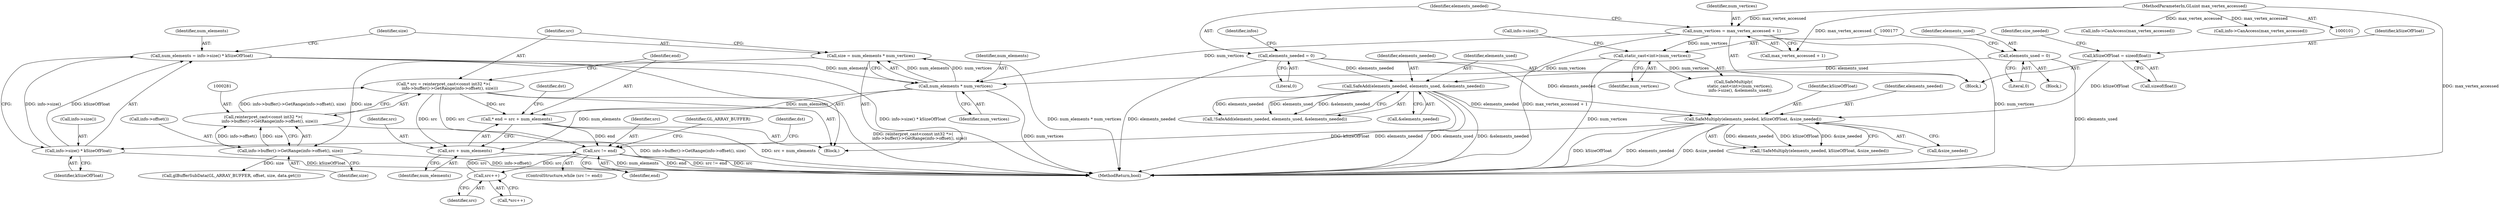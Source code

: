 digraph "0_Chrome_c13e1da62b5f5f0e6fe8c1f769a5a28415415244_2@pointer" {
"1000278" [label="(Call,* src = reinterpret_cast<const int32 *>(\n          info->buffer()->GetRange(info->offset(), size)))"];
"1000280" [label="(Call,reinterpret_cast<const int32 *>(\n          info->buffer()->GetRange(info->offset(), size)))"];
"1000282" [label="(Call,info->buffer()->GetRange(info->offset(), size))"];
"1000271" [label="(Call,size = num_elements * num_vertices)"];
"1000273" [label="(Call,num_elements * num_vertices)"];
"1000265" [label="(Call,num_elements = info->size() * kSizeOfFloat)"];
"1000267" [label="(Call,info->size() * kSizeOfFloat)"];
"1000205" [label="(Call,SafeMultiply(elements_needed, kSizeOfFloat, &size_needed))"];
"1000183" [label="(Call,SafeAdd(elements_needed, elements_used, &elements_needed))"];
"1000130" [label="(Call,elements_needed = 0)"];
"1000169" [label="(Call,elements_used = 0)"];
"1000195" [label="(Call,kSizeOfFloat = sizeof(float))"];
"1000176" [label="(Call,static_cast<int>(num_vertices))"];
"1000124" [label="(Call,num_vertices = max_vertex_accessed + 1)"];
"1000102" [label="(MethodParameterIn,GLuint max_vertex_accessed)"];
"1000286" [label="(Call,* end = src + num_elements)"];
"1000296" [label="(Call,src != end)"];
"1000308" [label="(Call,src++)"];
"1000288" [label="(Call,src + num_elements)"];
"1000185" [label="(Identifier,elements_used)"];
"1000268" [label="(Call,info->size())"];
"1000135" [label="(Identifier,infos)"];
"1000263" [label="(Block,)"];
"1000274" [label="(Identifier,num_elements)"];
"1000104" [label="(Block,)"];
"1000197" [label="(Call,sizeof(float))"];
"1000288" [label="(Call,src + num_elements)"];
"1000273" [label="(Call,num_elements * num_vertices)"];
"1000269" [label="(Identifier,kSizeOfFloat)"];
"1000272" [label="(Identifier,size)"];
"1000295" [label="(ControlStructure,while (src != end))"];
"1000298" [label="(Identifier,end)"];
"1000311" [label="(Call,glBufferSubData(GL_ARRAY_BUFFER, offset, size, data.get()))"];
"1000265" [label="(Call,num_elements = info->size() * kSizeOfFloat)"];
"1000175" [label="(Call,SafeMultiply(\n          static_cast<int>(num_vertices),\n          info->size(), &elements_used))"];
"1000201" [label="(Identifier,size_needed)"];
"1000132" [label="(Literal,0)"];
"1000279" [label="(Identifier,src)"];
"1000162" [label="(Call,info->CanAccess(max_vertex_accessed))"];
"1000303" [label="(Identifier,dst)"];
"1000280" [label="(Call,reinterpret_cast<const int32 *>(\n          info->buffer()->GetRange(info->offset(), size)))"];
"1000176" [label="(Call,static_cast<int>(num_vertices))"];
"1000271" [label="(Call,size = num_elements * num_vertices)"];
"1000130" [label="(Call,elements_needed = 0)"];
"1000266" [label="(Identifier,num_elements)"];
"1000204" [label="(Call,!SafeMultiply(elements_needed, kSizeOfFloat, &size_needed))"];
"1000286" [label="(Call,* end = src + num_elements)"];
"1000169" [label="(Call,elements_used = 0)"];
"1000179" [label="(Call,info->size())"];
"1000297" [label="(Identifier,src)"];
"1000125" [label="(Identifier,num_vertices)"];
"1000334" [label="(MethodReturn,bool)"];
"1000296" [label="(Call,src != end)"];
"1000170" [label="(Identifier,elements_used)"];
"1000275" [label="(Identifier,num_vertices)"];
"1000283" [label="(Call,info->offset())"];
"1000309" [label="(Identifier,src)"];
"1000167" [label="(Block,)"];
"1000205" [label="(Call,SafeMultiply(elements_needed, kSizeOfFloat, &size_needed))"];
"1000196" [label="(Identifier,kSizeOfFloat)"];
"1000206" [label="(Identifier,elements_needed)"];
"1000131" [label="(Identifier,elements_needed)"];
"1000290" [label="(Identifier,num_elements)"];
"1000282" [label="(Call,info->buffer()->GetRange(info->offset(), size))"];
"1000312" [label="(Identifier,GL_ARRAY_BUFFER)"];
"1000258" [label="(Call,info->CanAccess(max_vertex_accessed))"];
"1000278" [label="(Call,* src = reinterpret_cast<const int32 *>(\n          info->buffer()->GetRange(info->offset(), size)))"];
"1000102" [label="(MethodParameterIn,GLuint max_vertex_accessed)"];
"1000184" [label="(Identifier,elements_needed)"];
"1000307" [label="(Call,*src++)"];
"1000178" [label="(Identifier,num_vertices)"];
"1000195" [label="(Call,kSizeOfFloat = sizeof(float))"];
"1000182" [label="(Call,!SafeAdd(elements_needed, elements_used, &elements_needed))"];
"1000289" [label="(Identifier,src)"];
"1000186" [label="(Call,&elements_needed)"];
"1000208" [label="(Call,&size_needed)"];
"1000284" [label="(Identifier,size)"];
"1000308" [label="(Call,src++)"];
"1000287" [label="(Identifier,end)"];
"1000126" [label="(Call,max_vertex_accessed + 1)"];
"1000183" [label="(Call,SafeAdd(elements_needed, elements_used, &elements_needed))"];
"1000207" [label="(Identifier,kSizeOfFloat)"];
"1000267" [label="(Call,info->size() * kSizeOfFloat)"];
"1000171" [label="(Literal,0)"];
"1000293" [label="(Identifier,dst)"];
"1000124" [label="(Call,num_vertices = max_vertex_accessed + 1)"];
"1000278" -> "1000263"  [label="AST: "];
"1000278" -> "1000280"  [label="CFG: "];
"1000279" -> "1000278"  [label="AST: "];
"1000280" -> "1000278"  [label="AST: "];
"1000287" -> "1000278"  [label="CFG: "];
"1000278" -> "1000334"  [label="DDG: reinterpret_cast<const int32 *>(\n          info->buffer()->GetRange(info->offset(), size))"];
"1000280" -> "1000278"  [label="DDG: info->buffer()->GetRange(info->offset(), size)"];
"1000278" -> "1000286"  [label="DDG: src"];
"1000278" -> "1000288"  [label="DDG: src"];
"1000278" -> "1000296"  [label="DDG: src"];
"1000280" -> "1000282"  [label="CFG: "];
"1000281" -> "1000280"  [label="AST: "];
"1000282" -> "1000280"  [label="AST: "];
"1000280" -> "1000334"  [label="DDG: info->buffer()->GetRange(info->offset(), size)"];
"1000282" -> "1000280"  [label="DDG: info->offset()"];
"1000282" -> "1000280"  [label="DDG: size"];
"1000282" -> "1000284"  [label="CFG: "];
"1000283" -> "1000282"  [label="AST: "];
"1000284" -> "1000282"  [label="AST: "];
"1000282" -> "1000334"  [label="DDG: info->offset()"];
"1000271" -> "1000282"  [label="DDG: size"];
"1000282" -> "1000311"  [label="DDG: size"];
"1000271" -> "1000263"  [label="AST: "];
"1000271" -> "1000273"  [label="CFG: "];
"1000272" -> "1000271"  [label="AST: "];
"1000273" -> "1000271"  [label="AST: "];
"1000279" -> "1000271"  [label="CFG: "];
"1000271" -> "1000334"  [label="DDG: num_elements * num_vertices"];
"1000273" -> "1000271"  [label="DDG: num_elements"];
"1000273" -> "1000271"  [label="DDG: num_vertices"];
"1000273" -> "1000275"  [label="CFG: "];
"1000274" -> "1000273"  [label="AST: "];
"1000275" -> "1000273"  [label="AST: "];
"1000273" -> "1000334"  [label="DDG: num_vertices"];
"1000265" -> "1000273"  [label="DDG: num_elements"];
"1000176" -> "1000273"  [label="DDG: num_vertices"];
"1000124" -> "1000273"  [label="DDG: num_vertices"];
"1000273" -> "1000286"  [label="DDG: num_elements"];
"1000273" -> "1000288"  [label="DDG: num_elements"];
"1000265" -> "1000263"  [label="AST: "];
"1000265" -> "1000267"  [label="CFG: "];
"1000266" -> "1000265"  [label="AST: "];
"1000267" -> "1000265"  [label="AST: "];
"1000272" -> "1000265"  [label="CFG: "];
"1000265" -> "1000334"  [label="DDG: info->size() * kSizeOfFloat"];
"1000267" -> "1000265"  [label="DDG: info->size()"];
"1000267" -> "1000265"  [label="DDG: kSizeOfFloat"];
"1000267" -> "1000269"  [label="CFG: "];
"1000268" -> "1000267"  [label="AST: "];
"1000269" -> "1000267"  [label="AST: "];
"1000267" -> "1000334"  [label="DDG: kSizeOfFloat"];
"1000205" -> "1000267"  [label="DDG: kSizeOfFloat"];
"1000205" -> "1000204"  [label="AST: "];
"1000205" -> "1000208"  [label="CFG: "];
"1000206" -> "1000205"  [label="AST: "];
"1000207" -> "1000205"  [label="AST: "];
"1000208" -> "1000205"  [label="AST: "];
"1000204" -> "1000205"  [label="CFG: "];
"1000205" -> "1000334"  [label="DDG: elements_needed"];
"1000205" -> "1000334"  [label="DDG: &size_needed"];
"1000205" -> "1000334"  [label="DDG: kSizeOfFloat"];
"1000205" -> "1000204"  [label="DDG: elements_needed"];
"1000205" -> "1000204"  [label="DDG: kSizeOfFloat"];
"1000205" -> "1000204"  [label="DDG: &size_needed"];
"1000183" -> "1000205"  [label="DDG: elements_needed"];
"1000130" -> "1000205"  [label="DDG: elements_needed"];
"1000195" -> "1000205"  [label="DDG: kSizeOfFloat"];
"1000183" -> "1000182"  [label="AST: "];
"1000183" -> "1000186"  [label="CFG: "];
"1000184" -> "1000183"  [label="AST: "];
"1000185" -> "1000183"  [label="AST: "];
"1000186" -> "1000183"  [label="AST: "];
"1000182" -> "1000183"  [label="CFG: "];
"1000183" -> "1000334"  [label="DDG: elements_used"];
"1000183" -> "1000334"  [label="DDG: &elements_needed"];
"1000183" -> "1000334"  [label="DDG: elements_needed"];
"1000183" -> "1000182"  [label="DDG: elements_needed"];
"1000183" -> "1000182"  [label="DDG: elements_used"];
"1000183" -> "1000182"  [label="DDG: &elements_needed"];
"1000130" -> "1000183"  [label="DDG: elements_needed"];
"1000169" -> "1000183"  [label="DDG: elements_used"];
"1000130" -> "1000104"  [label="AST: "];
"1000130" -> "1000132"  [label="CFG: "];
"1000131" -> "1000130"  [label="AST: "];
"1000132" -> "1000130"  [label="AST: "];
"1000135" -> "1000130"  [label="CFG: "];
"1000130" -> "1000334"  [label="DDG: elements_needed"];
"1000169" -> "1000167"  [label="AST: "];
"1000169" -> "1000171"  [label="CFG: "];
"1000170" -> "1000169"  [label="AST: "];
"1000171" -> "1000169"  [label="AST: "];
"1000177" -> "1000169"  [label="CFG: "];
"1000169" -> "1000334"  [label="DDG: elements_used"];
"1000195" -> "1000104"  [label="AST: "];
"1000195" -> "1000197"  [label="CFG: "];
"1000196" -> "1000195"  [label="AST: "];
"1000197" -> "1000195"  [label="AST: "];
"1000201" -> "1000195"  [label="CFG: "];
"1000176" -> "1000175"  [label="AST: "];
"1000176" -> "1000178"  [label="CFG: "];
"1000177" -> "1000176"  [label="AST: "];
"1000178" -> "1000176"  [label="AST: "];
"1000179" -> "1000176"  [label="CFG: "];
"1000176" -> "1000334"  [label="DDG: num_vertices"];
"1000176" -> "1000175"  [label="DDG: num_vertices"];
"1000124" -> "1000176"  [label="DDG: num_vertices"];
"1000124" -> "1000104"  [label="AST: "];
"1000124" -> "1000126"  [label="CFG: "];
"1000125" -> "1000124"  [label="AST: "];
"1000126" -> "1000124"  [label="AST: "];
"1000131" -> "1000124"  [label="CFG: "];
"1000124" -> "1000334"  [label="DDG: max_vertex_accessed + 1"];
"1000124" -> "1000334"  [label="DDG: num_vertices"];
"1000102" -> "1000124"  [label="DDG: max_vertex_accessed"];
"1000102" -> "1000101"  [label="AST: "];
"1000102" -> "1000334"  [label="DDG: max_vertex_accessed"];
"1000102" -> "1000126"  [label="DDG: max_vertex_accessed"];
"1000102" -> "1000162"  [label="DDG: max_vertex_accessed"];
"1000102" -> "1000258"  [label="DDG: max_vertex_accessed"];
"1000286" -> "1000263"  [label="AST: "];
"1000286" -> "1000288"  [label="CFG: "];
"1000287" -> "1000286"  [label="AST: "];
"1000288" -> "1000286"  [label="AST: "];
"1000293" -> "1000286"  [label="CFG: "];
"1000286" -> "1000334"  [label="DDG: src + num_elements"];
"1000286" -> "1000296"  [label="DDG: end"];
"1000296" -> "1000295"  [label="AST: "];
"1000296" -> "1000298"  [label="CFG: "];
"1000297" -> "1000296"  [label="AST: "];
"1000298" -> "1000296"  [label="AST: "];
"1000303" -> "1000296"  [label="CFG: "];
"1000312" -> "1000296"  [label="CFG: "];
"1000296" -> "1000334"  [label="DDG: end"];
"1000296" -> "1000334"  [label="DDG: src != end"];
"1000296" -> "1000334"  [label="DDG: src"];
"1000308" -> "1000296"  [label="DDG: src"];
"1000296" -> "1000308"  [label="DDG: src"];
"1000308" -> "1000307"  [label="AST: "];
"1000308" -> "1000309"  [label="CFG: "];
"1000309" -> "1000308"  [label="AST: "];
"1000307" -> "1000308"  [label="CFG: "];
"1000288" -> "1000290"  [label="CFG: "];
"1000289" -> "1000288"  [label="AST: "];
"1000290" -> "1000288"  [label="AST: "];
"1000288" -> "1000334"  [label="DDG: num_elements"];
}
